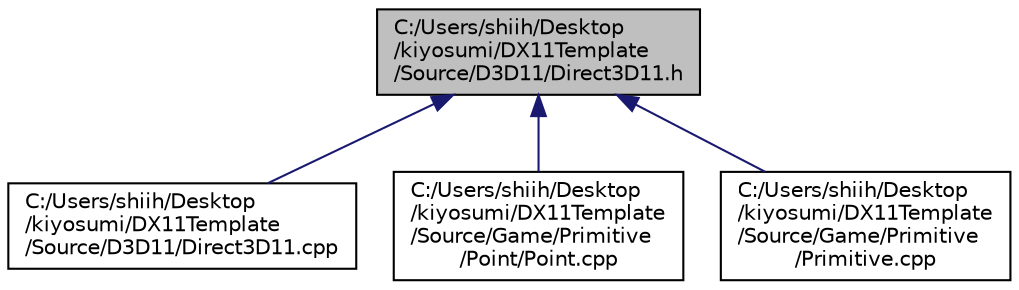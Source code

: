 digraph "C:/Users/shiih/Desktop/kiyosumi/DX11Template/Source/D3D11/Direct3D11.h"
{
 // LATEX_PDF_SIZE
  edge [fontname="Helvetica",fontsize="10",labelfontname="Helvetica",labelfontsize="10"];
  node [fontname="Helvetica",fontsize="10",shape=record];
  Node1 [label="C:/Users/shiih/Desktop\l/kiyosumi/DX11Template\l/Source/D3D11/Direct3D11.h",height=0.2,width=0.4,color="black", fillcolor="grey75", style="filled", fontcolor="black",tooltip="Direct3D11周りを整理する"];
  Node1 -> Node2 [dir="back",color="midnightblue",fontsize="10",style="solid",fontname="Helvetica"];
  Node2 [label="C:/Users/shiih/Desktop\l/kiyosumi/DX11Template\l/Source/D3D11/Direct3D11.cpp",height=0.2,width=0.4,color="black", fillcolor="white", style="filled",URL="$_direct3_d11_8cpp.html",tooltip="Direct3D11周りを整理する"];
  Node1 -> Node3 [dir="back",color="midnightblue",fontsize="10",style="solid",fontname="Helvetica"];
  Node3 [label="C:/Users/shiih/Desktop\l/kiyosumi/DX11Template\l/Source/Game/Primitive\l/Point/Point.cpp",height=0.2,width=0.4,color="black", fillcolor="white", style="filled",URL="$_point_8cpp.html",tooltip="点を描画"];
  Node1 -> Node4 [dir="back",color="midnightblue",fontsize="10",style="solid",fontname="Helvetica"];
  Node4 [label="C:/Users/shiih/Desktop\l/kiyosumi/DX11Template\l/Source/Game/Primitive\l/Primitive.cpp",height=0.2,width=0.4,color="black", fillcolor="white", style="filled",URL="$_primitive_8cpp.html",tooltip="プリミティブ(親クラス)"];
}
